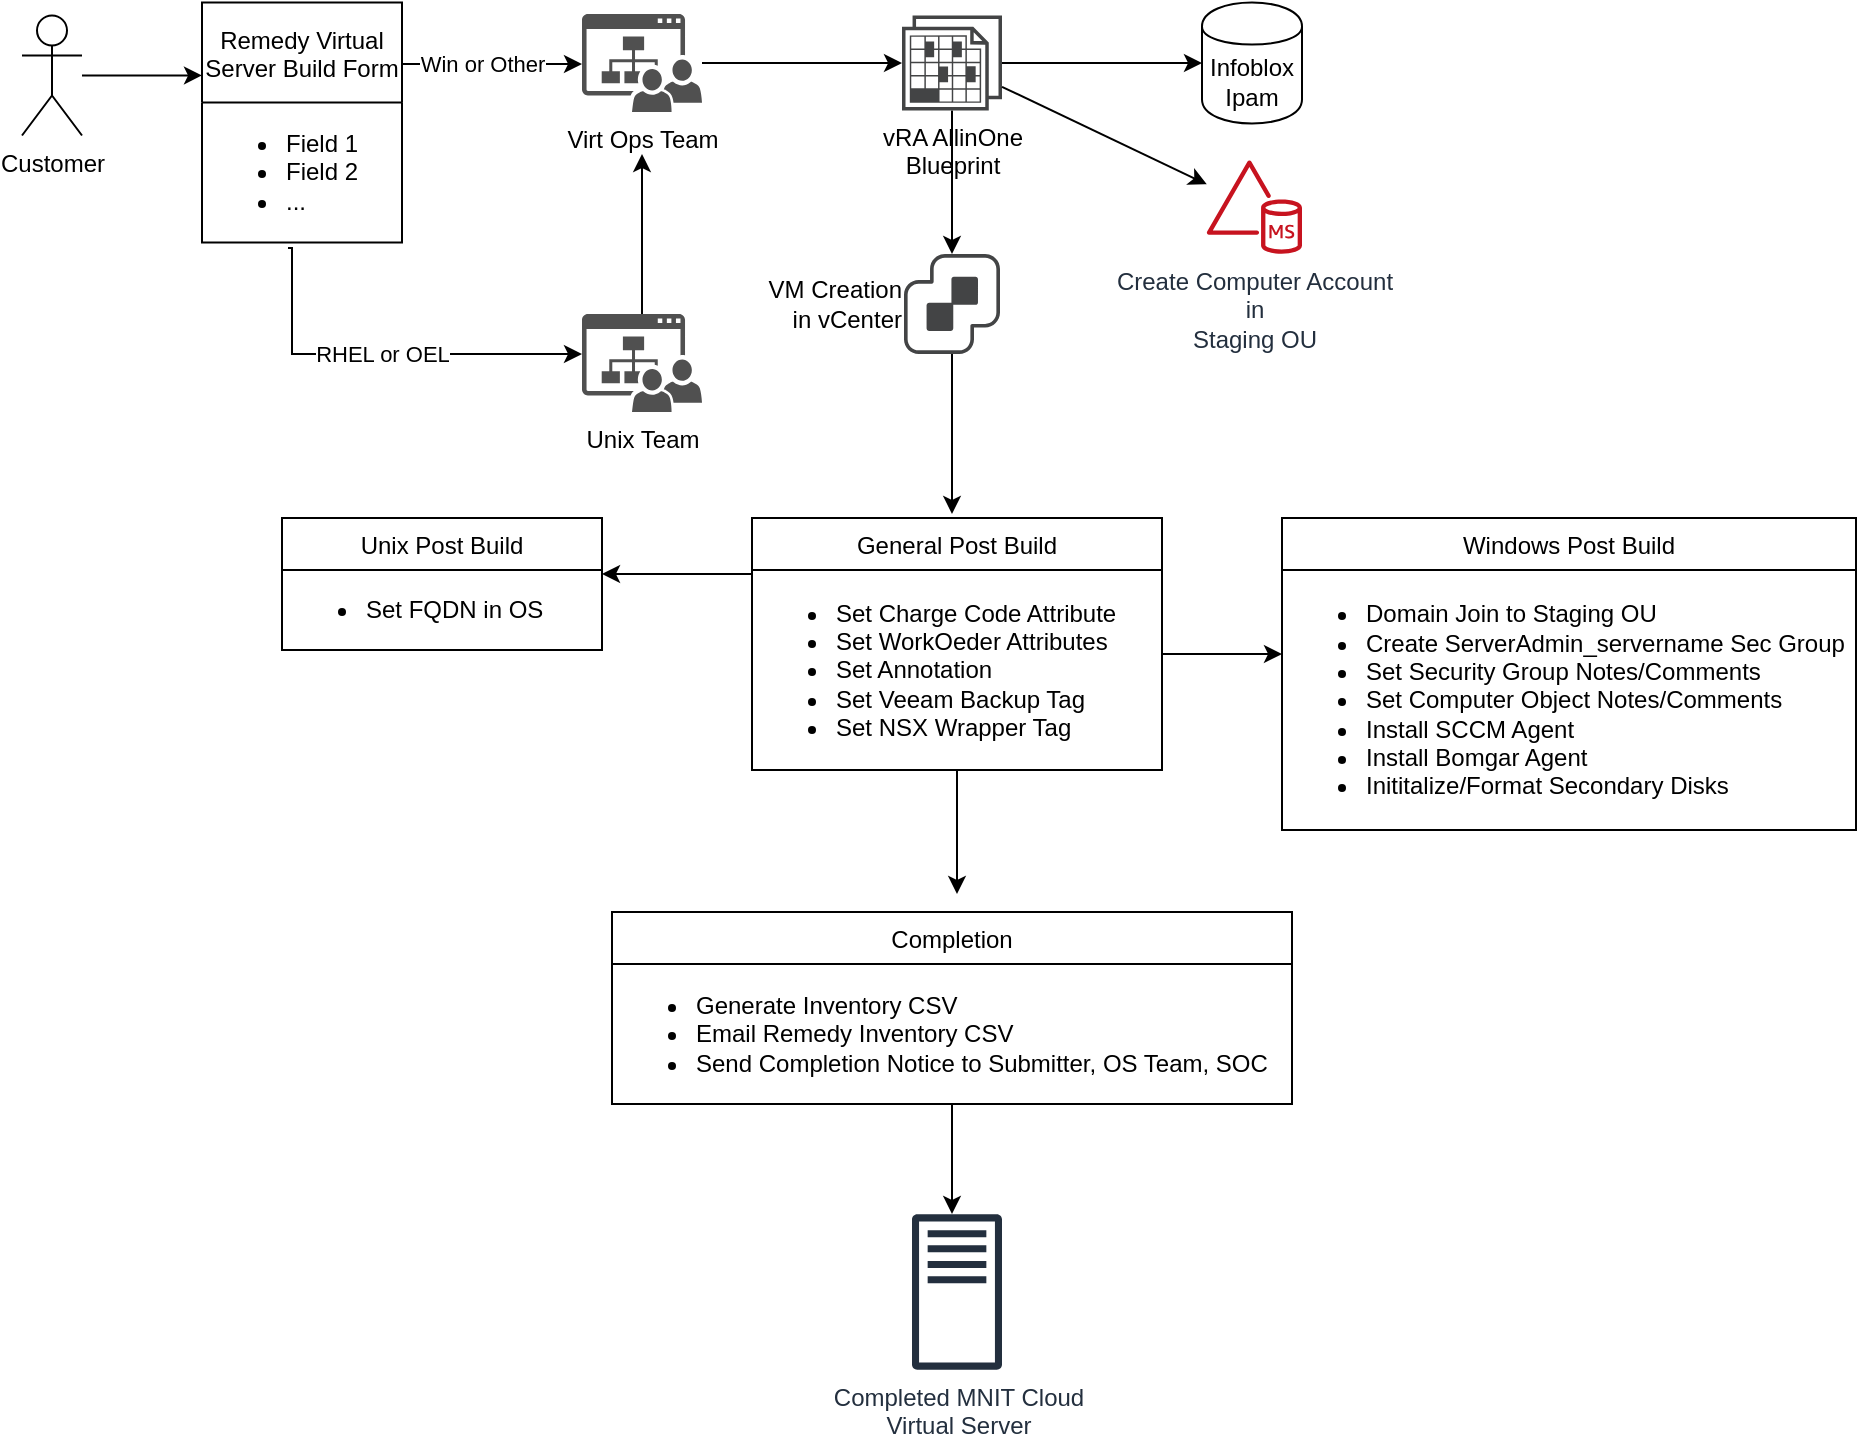 <mxfile version="13.3.5" type="device"><diagram id="C5RBs43oDa-KdzZeNtuy" name="Page-1"><mxGraphModel dx="1278" dy="995" grid="1" gridSize="10" guides="1" tooltips="1" connect="1" arrows="1" fold="1" page="1" pageScale="1" pageWidth="827" pageHeight="1169" math="0" shadow="0"><root><mxCell id="WIyWlLk6GJQsqaUBKTNV-0"/><mxCell id="WIyWlLk6GJQsqaUBKTNV-1" parent="WIyWlLk6GJQsqaUBKTNV-0"/><mxCell id="bZP-8k-s1tEHMSanbwm--10" style="edgeStyle=orthogonalEdgeStyle;rounded=0;orthogonalLoop=1;jettySize=auto;html=1;exitX=0.43;exitY=1.039;exitDx=0;exitDy=0;exitPerimeter=0;" edge="1" parent="WIyWlLk6GJQsqaUBKTNV-1" source="bZP-8k-s1tEHMSanbwm--69" target="bZP-8k-s1tEHMSanbwm--6"><mxGeometry relative="1" as="geometry"><mxPoint x="175" y="170" as="sourcePoint"/><Array as="points"><mxPoint x="175" y="157"/><mxPoint x="175" y="210"/></Array></mxGeometry></mxCell><mxCell id="bZP-8k-s1tEHMSanbwm--12" value="RHEL or OEL" style="edgeLabel;html=1;align=center;verticalAlign=middle;resizable=0;points=[];" vertex="1" connectable="0" parent="bZP-8k-s1tEHMSanbwm--10"><mxGeometry x="-0.268" y="40" relative="1" as="geometry"><mxPoint x="26.67" y="40" as="offset"/></mxGeometry></mxCell><mxCell id="bZP-8k-s1tEHMSanbwm--15" style="edgeStyle=orthogonalEdgeStyle;rounded=0;orthogonalLoop=1;jettySize=auto;html=1;" edge="1" parent="WIyWlLk6GJQsqaUBKTNV-1" source="bZP-8k-s1tEHMSanbwm--4" target="bZP-8k-s1tEHMSanbwm--14"><mxGeometry relative="1" as="geometry"/></mxCell><mxCell id="bZP-8k-s1tEHMSanbwm--4" value="Virt Ops Team" style="pointerEvents=1;shadow=0;dashed=0;html=1;strokeColor=none;fillColor=#505050;labelPosition=center;verticalLabelPosition=bottom;verticalAlign=top;outlineConnect=0;align=center;shape=mxgraph.office.sites.site_team;" vertex="1" parent="WIyWlLk6GJQsqaUBKTNV-1"><mxGeometry x="320" y="40" width="60" height="49" as="geometry"/></mxCell><mxCell id="bZP-8k-s1tEHMSanbwm--11" style="edgeStyle=orthogonalEdgeStyle;rounded=0;orthogonalLoop=1;jettySize=auto;html=1;" edge="1" parent="WIyWlLk6GJQsqaUBKTNV-1" source="bZP-8k-s1tEHMSanbwm--6"><mxGeometry relative="1" as="geometry"><mxPoint x="350" y="110" as="targetPoint"/></mxGeometry></mxCell><mxCell id="bZP-8k-s1tEHMSanbwm--6" value="Unix Team" style="pointerEvents=1;shadow=0;dashed=0;html=1;strokeColor=none;fillColor=#505050;labelPosition=center;verticalLabelPosition=bottom;verticalAlign=top;outlineConnect=0;align=center;shape=mxgraph.office.sites.site_team;" vertex="1" parent="WIyWlLk6GJQsqaUBKTNV-1"><mxGeometry x="320" y="190" width="60" height="49" as="geometry"/></mxCell><mxCell id="bZP-8k-s1tEHMSanbwm--21" style="edgeStyle=orthogonalEdgeStyle;rounded=0;orthogonalLoop=1;jettySize=auto;html=1;entryX=0;entryY=0.5;entryDx=0;entryDy=0;" edge="1" parent="WIyWlLk6GJQsqaUBKTNV-1" source="bZP-8k-s1tEHMSanbwm--14" target="bZP-8k-s1tEHMSanbwm--20"><mxGeometry relative="1" as="geometry"/></mxCell><mxCell id="bZP-8k-s1tEHMSanbwm--25" style="edgeStyle=orthogonalEdgeStyle;rounded=0;orthogonalLoop=1;jettySize=auto;html=1;" edge="1" parent="WIyWlLk6GJQsqaUBKTNV-1" source="bZP-8k-s1tEHMSanbwm--14" target="bZP-8k-s1tEHMSanbwm--24"><mxGeometry relative="1" as="geometry"/></mxCell><mxCell id="bZP-8k-s1tEHMSanbwm--14" value="vRA AllinOne&lt;br&gt;Blueprint" style="pointerEvents=1;shadow=0;dashed=0;html=1;strokeColor=none;fillColor=#434445;aspect=fixed;labelPosition=center;verticalLabelPosition=bottom;verticalAlign=top;align=center;outlineConnect=0;shape=mxgraph.vvd.blueprint;" vertex="1" parent="WIyWlLk6GJQsqaUBKTNV-1"><mxGeometry x="480" y="40.75" width="50" height="47.5" as="geometry"/></mxCell><mxCell id="bZP-8k-s1tEHMSanbwm--20" value="Infoblox&lt;br&gt;Ipam" style="shape=cylinder;whiteSpace=wrap;html=1;boundedLbl=1;backgroundOutline=1;" vertex="1" parent="WIyWlLk6GJQsqaUBKTNV-1"><mxGeometry x="630" y="34.25" width="50" height="60.5" as="geometry"/></mxCell><mxCell id="bZP-8k-s1tEHMSanbwm--22" value="Create Computer Account&lt;br&gt;in&lt;br&gt;Staging OU" style="outlineConnect=0;fontColor=#232F3E;gradientColor=none;fillColor=#C7131F;strokeColor=none;dashed=0;verticalLabelPosition=bottom;verticalAlign=top;align=center;html=1;fontSize=12;fontStyle=0;aspect=fixed;pointerEvents=1;shape=mxgraph.aws4.managed_ms_ad;" vertex="1" parent="WIyWlLk6GJQsqaUBKTNV-1"><mxGeometry x="632.39" y="113" width="47.61" height="47" as="geometry"/></mxCell><mxCell id="bZP-8k-s1tEHMSanbwm--23" value="" style="endArrow=classic;html=1;" edge="1" parent="WIyWlLk6GJQsqaUBKTNV-1" source="bZP-8k-s1tEHMSanbwm--14" target="bZP-8k-s1tEHMSanbwm--22"><mxGeometry width="50" height="50" relative="1" as="geometry"><mxPoint x="460" y="370" as="sourcePoint"/><mxPoint x="510" y="320" as="targetPoint"/></mxGeometry></mxCell><mxCell id="bZP-8k-s1tEHMSanbwm--47" style="edgeStyle=orthogonalEdgeStyle;rounded=0;orthogonalLoop=1;jettySize=auto;html=1;" edge="1" parent="WIyWlLk6GJQsqaUBKTNV-1" source="bZP-8k-s1tEHMSanbwm--24"><mxGeometry relative="1" as="geometry"><mxPoint x="505" y="290" as="targetPoint"/></mxGeometry></mxCell><mxCell id="bZP-8k-s1tEHMSanbwm--24" value="VM Creation&lt;br&gt;in vCenter" style="pointerEvents=1;shadow=0;dashed=0;html=1;strokeColor=none;fillColor=#434445;aspect=fixed;labelPosition=left;verticalLabelPosition=middle;verticalAlign=middle;align=right;outlineConnect=0;shape=mxgraph.vvd.vcenter_server;" vertex="1" parent="WIyWlLk6GJQsqaUBKTNV-1"><mxGeometry x="481" y="160" width="48" height="50" as="geometry"/></mxCell><mxCell id="bZP-8k-s1tEHMSanbwm--45" value="" style="edgeStyle=orthogonalEdgeStyle;rounded=0;orthogonalLoop=1;jettySize=auto;html=1;" edge="1" parent="WIyWlLk6GJQsqaUBKTNV-1" source="bZP-8k-s1tEHMSanbwm--43" target="bZP-8k-s1tEHMSanbwm--41"><mxGeometry relative="1" as="geometry"><Array as="points"><mxPoint x="380" y="320"/><mxPoint x="380" y="320"/></Array></mxGeometry></mxCell><mxCell id="bZP-8k-s1tEHMSanbwm--43" value="General Post Build" style="swimlane;fontStyle=0;childLayout=stackLayout;horizontal=1;startSize=26;fillColor=none;horizontalStack=0;resizeParent=1;resizeParentMax=0;resizeLast=0;collapsible=1;marginBottom=0;align=center;" vertex="1" parent="WIyWlLk6GJQsqaUBKTNV-1"><mxGeometry x="405" y="292" width="205" height="126" as="geometry"/></mxCell><mxCell id="bZP-8k-s1tEHMSanbwm--44" value="&lt;ul&gt;&lt;li&gt;Set Charge Code Attribute&lt;/li&gt;&lt;li&gt;Set WorkOeder Attributes&lt;/li&gt;&lt;li&gt;Set Annotation&lt;/li&gt;&lt;li&gt;Set Veeam Backup Tag&lt;/li&gt;&lt;li&gt;Set NSX Wrapper Tag&lt;/li&gt;&lt;/ul&gt;" style="text;html=1;align=left;verticalAlign=middle;resizable=0;points=[];autosize=1;" vertex="1" parent="bZP-8k-s1tEHMSanbwm--43"><mxGeometry y="26" width="205" height="100" as="geometry"/></mxCell><mxCell id="bZP-8k-s1tEHMSanbwm--37" value="Windows Post Build" style="swimlane;fontStyle=0;childLayout=stackLayout;horizontal=1;startSize=26;fillColor=none;horizontalStack=0;resizeParent=1;resizeParentMax=0;resizeLast=0;collapsible=1;marginBottom=0;align=center;" vertex="1" parent="WIyWlLk6GJQsqaUBKTNV-1"><mxGeometry x="670" y="292" width="287" height="156" as="geometry"/></mxCell><mxCell id="bZP-8k-s1tEHMSanbwm--42" value="&lt;ul&gt;&lt;li&gt;&lt;span&gt;Domain Join to Staging OU&lt;/span&gt;&lt;/li&gt;&lt;li&gt;Create ServerAdmin_servername Sec Group&lt;/li&gt;&lt;li&gt;Set Security Group Notes/Comments&lt;/li&gt;&lt;li&gt;Set Computer Object Notes/Comments&lt;/li&gt;&lt;li&gt;Install SCCM Agent&lt;/li&gt;&lt;li&gt;Install Bomgar Agent&lt;/li&gt;&lt;li&gt;Inititalize/Format Secondary Disks&lt;/li&gt;&lt;/ul&gt;" style="text;html=1;align=left;verticalAlign=middle;resizable=0;points=[];autosize=1;" vertex="1" parent="bZP-8k-s1tEHMSanbwm--37"><mxGeometry y="26" width="287" height="130" as="geometry"/></mxCell><mxCell id="bZP-8k-s1tEHMSanbwm--48" style="edgeStyle=orthogonalEdgeStyle;rounded=0;orthogonalLoop=1;jettySize=auto;html=1;" edge="1" parent="WIyWlLk6GJQsqaUBKTNV-1" source="bZP-8k-s1tEHMSanbwm--44"><mxGeometry relative="1" as="geometry"><mxPoint x="670" y="360" as="targetPoint"/><Array as="points"><mxPoint x="670" y="360"/></Array></mxGeometry></mxCell><mxCell id="bZP-8k-s1tEHMSanbwm--36" value="Unix Post Build" style="swimlane;fontStyle=0;childLayout=stackLayout;horizontal=1;startSize=26;fillColor=none;horizontalStack=0;resizeParent=1;resizeParentMax=0;resizeLast=0;collapsible=1;marginBottom=0;align=center;" vertex="1" parent="WIyWlLk6GJQsqaUBKTNV-1"><mxGeometry x="170" y="292" width="160" height="66" as="geometry"/></mxCell><mxCell id="bZP-8k-s1tEHMSanbwm--41" value="&lt;ul&gt;&lt;li&gt;Set FQDN in OS&lt;/li&gt;&lt;/ul&gt;" style="text;html=1;align=left;verticalAlign=middle;resizable=0;points=[];autosize=1;" vertex="1" parent="bZP-8k-s1tEHMSanbwm--36"><mxGeometry y="26" width="160" height="40" as="geometry"/></mxCell><mxCell id="bZP-8k-s1tEHMSanbwm--49" value="Completion" style="swimlane;fontStyle=0;childLayout=stackLayout;horizontal=1;startSize=26;fillColor=none;horizontalStack=0;resizeParent=1;resizeParentMax=0;resizeLast=0;collapsible=1;marginBottom=0;align=center;" vertex="1" parent="WIyWlLk6GJQsqaUBKTNV-1"><mxGeometry x="335" y="489" width="340" height="96" as="geometry"/></mxCell><mxCell id="bZP-8k-s1tEHMSanbwm--50" value="&lt;ul&gt;&lt;li&gt;Generate Inventory CSV&lt;/li&gt;&lt;li&gt;Email Remedy Inventory CSV&lt;/li&gt;&lt;li&gt;Send Completion Notice to Submitter, OS Team, SOC&lt;/li&gt;&lt;/ul&gt;" style="text;html=1;align=left;verticalAlign=middle;resizable=0;points=[];autosize=1;" vertex="1" parent="bZP-8k-s1tEHMSanbwm--49"><mxGeometry y="26" width="340" height="70" as="geometry"/></mxCell><mxCell id="bZP-8k-s1tEHMSanbwm--52" style="edgeStyle=orthogonalEdgeStyle;rounded=0;orthogonalLoop=1;jettySize=auto;html=1;" edge="1" parent="WIyWlLk6GJQsqaUBKTNV-1" source="bZP-8k-s1tEHMSanbwm--44"><mxGeometry relative="1" as="geometry"><mxPoint x="507.5" y="480" as="targetPoint"/></mxGeometry></mxCell><mxCell id="bZP-8k-s1tEHMSanbwm--74" style="edgeStyle=orthogonalEdgeStyle;rounded=0;orthogonalLoop=1;jettySize=auto;html=1;entryX=0;entryY=0.304;entryDx=0;entryDy=0;entryPerimeter=0;" edge="1" parent="WIyWlLk6GJQsqaUBKTNV-1" source="bZP-8k-s1tEHMSanbwm--53" target="bZP-8k-s1tEHMSanbwm--68"><mxGeometry relative="1" as="geometry"/></mxCell><mxCell id="bZP-8k-s1tEHMSanbwm--53" value="Customer" style="shape=umlActor;verticalLabelPosition=bottom;labelBackgroundColor=#ffffff;verticalAlign=top;html=1;outlineConnect=0;align=center;" vertex="1" parent="WIyWlLk6GJQsqaUBKTNV-1"><mxGeometry x="40" y="40.75" width="30" height="60" as="geometry"/></mxCell><mxCell id="bZP-8k-s1tEHMSanbwm--68" value="Remedy Virtual &#10;Server Build Form" style="swimlane;fontStyle=0;childLayout=stackLayout;horizontal=1;startSize=50;fillColor=none;horizontalStack=0;resizeParent=1;resizeParentMax=0;resizeLast=0;collapsible=1;marginBottom=0;align=center;" vertex="1" parent="WIyWlLk6GJQsqaUBKTNV-1"><mxGeometry x="130" y="34.25" width="100" height="120" as="geometry"/></mxCell><mxCell id="bZP-8k-s1tEHMSanbwm--69" value="&lt;ul&gt;&lt;li&gt;Field 1&lt;/li&gt;&lt;li&gt;Field 2&lt;/li&gt;&lt;li&gt;...&lt;/li&gt;&lt;/ul&gt;" style="text;html=1;align=left;verticalAlign=middle;resizable=0;points=[];autosize=1;" vertex="1" parent="bZP-8k-s1tEHMSanbwm--68"><mxGeometry y="50" width="100" height="70" as="geometry"/></mxCell><mxCell id="bZP-8k-s1tEHMSanbwm--75" style="edgeStyle=orthogonalEdgeStyle;rounded=0;orthogonalLoop=1;jettySize=auto;html=1;" edge="1" parent="WIyWlLk6GJQsqaUBKTNV-1" source="bZP-8k-s1tEHMSanbwm--69" target="bZP-8k-s1tEHMSanbwm--4"><mxGeometry relative="1" as="geometry"><Array as="points"><mxPoint x="230" y="65"/></Array></mxGeometry></mxCell><mxCell id="bZP-8k-s1tEHMSanbwm--76" value="Win or Other" style="edgeLabel;html=1;align=center;verticalAlign=middle;resizable=0;points=[];" vertex="1" connectable="0" parent="bZP-8k-s1tEHMSanbwm--75"><mxGeometry x="-0.007" relative="1" as="geometry"><mxPoint x="4.92" y="-0.51" as="offset"/></mxGeometry></mxCell><mxCell id="bZP-8k-s1tEHMSanbwm--78" style="edgeStyle=orthogonalEdgeStyle;rounded=0;orthogonalLoop=1;jettySize=auto;html=1;" edge="1" parent="WIyWlLk6GJQsqaUBKTNV-1" source="bZP-8k-s1tEHMSanbwm--50"><mxGeometry relative="1" as="geometry"><mxPoint x="505" y="640" as="targetPoint"/></mxGeometry></mxCell><mxCell id="bZP-8k-s1tEHMSanbwm--79" value="Completed MNIT Cloud&lt;br&gt;Virtual Server" style="outlineConnect=0;fontColor=#232F3E;gradientColor=none;fillColor=#232F3E;strokeColor=none;dashed=0;verticalLabelPosition=bottom;verticalAlign=top;align=center;html=1;fontSize=12;fontStyle=0;aspect=fixed;pointerEvents=1;shape=mxgraph.aws4.traditional_server;" vertex="1" parent="WIyWlLk6GJQsqaUBKTNV-1"><mxGeometry x="485" y="640" width="45" height="78" as="geometry"/></mxCell></root></mxGraphModel></diagram></mxfile>